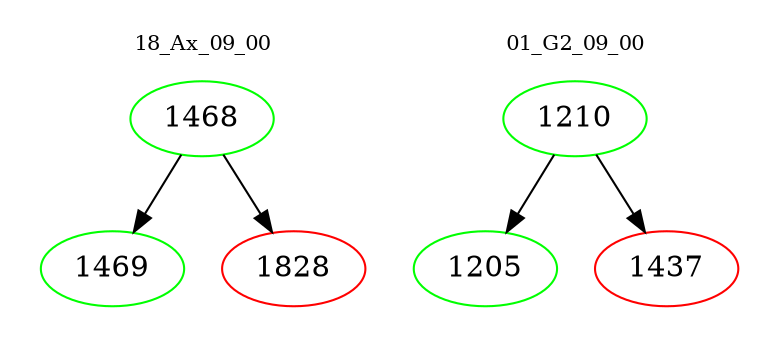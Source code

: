 digraph{
subgraph cluster_0 {
color = white
label = "18_Ax_09_00";
fontsize=10;
T0_1468 [label="1468", color="green"]
T0_1468 -> T0_1469 [color="black"]
T0_1469 [label="1469", color="green"]
T0_1468 -> T0_1828 [color="black"]
T0_1828 [label="1828", color="red"]
}
subgraph cluster_1 {
color = white
label = "01_G2_09_00";
fontsize=10;
T1_1210 [label="1210", color="green"]
T1_1210 -> T1_1205 [color="black"]
T1_1205 [label="1205", color="green"]
T1_1210 -> T1_1437 [color="black"]
T1_1437 [label="1437", color="red"]
}
}
